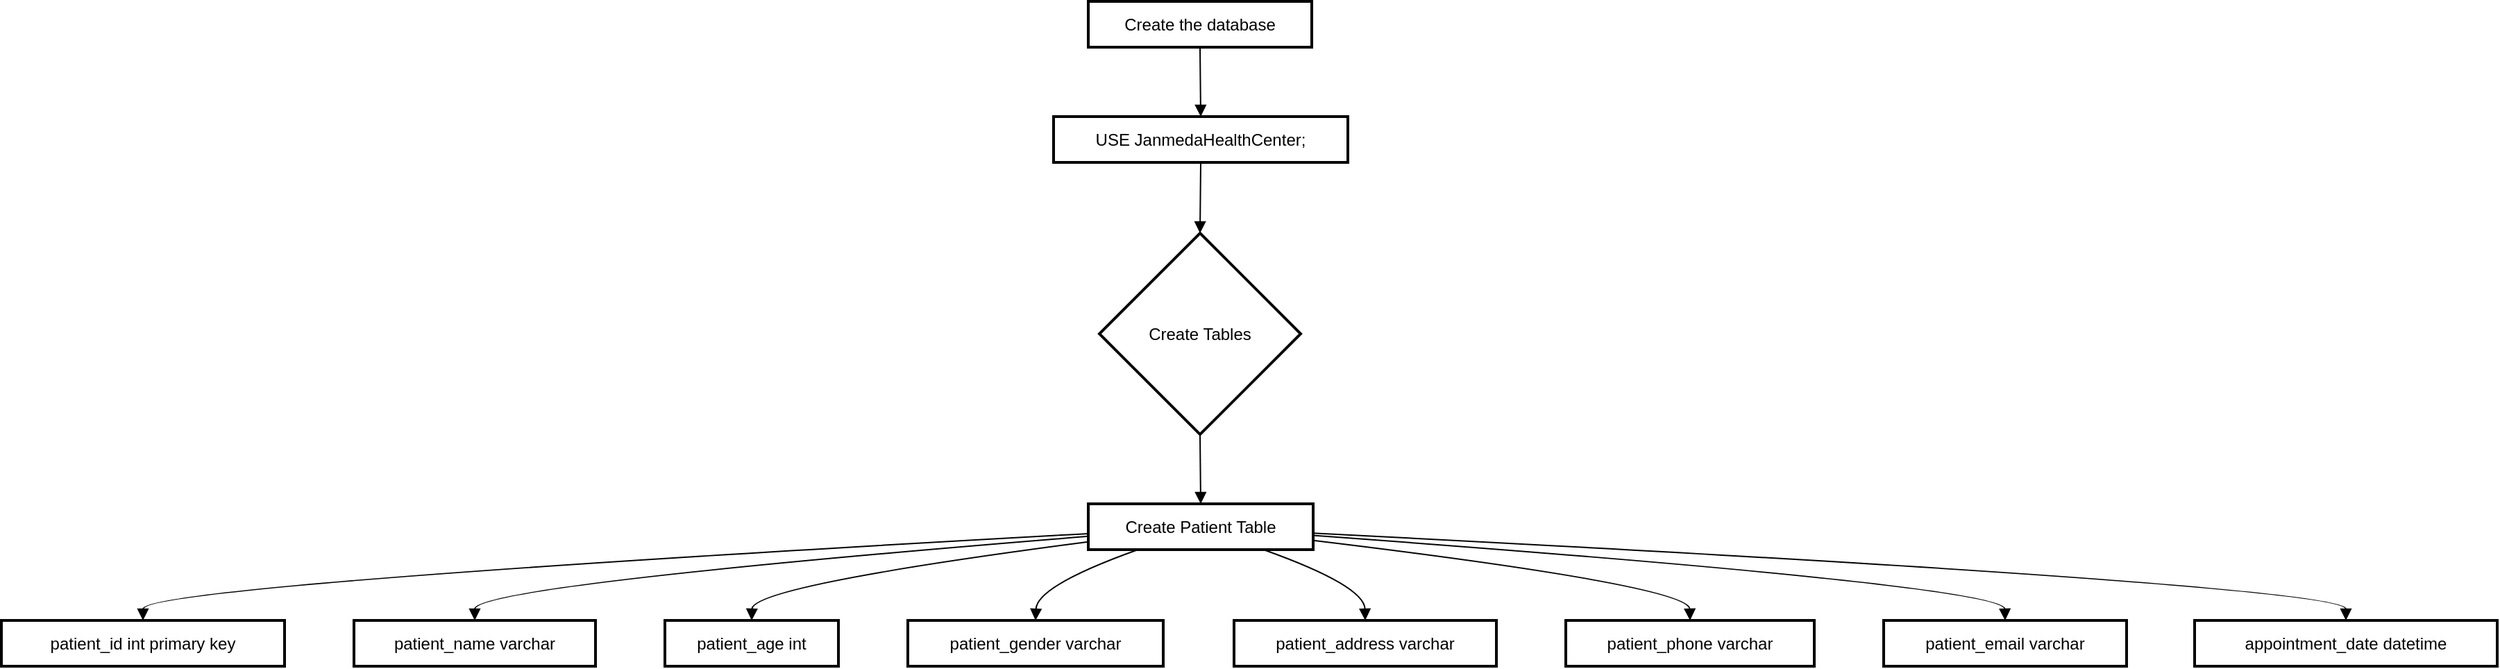 <mxfile version="24.5.4" type="github">
  <diagram name="Page-1" id="CnpEILuyVEGHN69ngk00">
    <mxGraphModel>
      <root>
        <mxCell id="0" />
        <mxCell id="1" parent="0" />
        <mxCell id="2" value="Create the database" style="whiteSpace=wrap;strokeWidth=2;" vertex="1" parent="1">
          <mxGeometry x="783" width="161" height="33" as="geometry" />
        </mxCell>
        <mxCell id="3" value="USE JanmedaHealthCenter;" style="whiteSpace=wrap;strokeWidth=2;" vertex="1" parent="1">
          <mxGeometry x="758" y="83" width="212" height="33" as="geometry" />
        </mxCell>
        <mxCell id="4" value="Create Tables" style="rhombus;strokeWidth=2;whiteSpace=wrap;" vertex="1" parent="1">
          <mxGeometry x="791" y="167" width="145" height="145" as="geometry" />
        </mxCell>
        <mxCell id="5" value="Create Patient Table" style="whiteSpace=wrap;strokeWidth=2;" vertex="1" parent="1">
          <mxGeometry x="783" y="362" width="162" height="33" as="geometry" />
        </mxCell>
        <mxCell id="6" value="patient_id int primary key" style="whiteSpace=wrap;strokeWidth=2;" vertex="1" parent="1">
          <mxGeometry y="446" width="204" height="33" as="geometry" />
        </mxCell>
        <mxCell id="7" value="patient_name varchar" style="whiteSpace=wrap;strokeWidth=2;" vertex="1" parent="1">
          <mxGeometry x="254" y="446" width="174" height="33" as="geometry" />
        </mxCell>
        <mxCell id="8" value="patient_age int" style="whiteSpace=wrap;strokeWidth=2;" vertex="1" parent="1">
          <mxGeometry x="478" y="446" width="125" height="33" as="geometry" />
        </mxCell>
        <mxCell id="9" value="patient_gender varchar" style="whiteSpace=wrap;strokeWidth=2;" vertex="1" parent="1">
          <mxGeometry x="653" y="446" width="184" height="33" as="geometry" />
        </mxCell>
        <mxCell id="10" value="patient_address varchar" style="whiteSpace=wrap;strokeWidth=2;" vertex="1" parent="1">
          <mxGeometry x="888" y="446" width="189" height="33" as="geometry" />
        </mxCell>
        <mxCell id="11" value="patient_phone varchar" style="whiteSpace=wrap;strokeWidth=2;" vertex="1" parent="1">
          <mxGeometry x="1127" y="446" width="179" height="33" as="geometry" />
        </mxCell>
        <mxCell id="12" value="patient_email varchar" style="whiteSpace=wrap;strokeWidth=2;" vertex="1" parent="1">
          <mxGeometry x="1356" y="446" width="175" height="33" as="geometry" />
        </mxCell>
        <mxCell id="13" value="appointment_date datetime" style="whiteSpace=wrap;strokeWidth=2;" vertex="1" parent="1">
          <mxGeometry x="1580" y="446" width="218" height="33" as="geometry" />
        </mxCell>
        <mxCell id="14" value="" style="curved=1;startArrow=none;endArrow=block;exitX=0.5;exitY=1.01;entryX=0.5;entryY=0.01;" edge="1" parent="1" source="2" target="3">
          <mxGeometry relative="1" as="geometry">
            <Array as="points" />
          </mxGeometry>
        </mxCell>
        <mxCell id="15" value="" style="curved=1;startArrow=none;endArrow=block;exitX=0.5;exitY=1.02;entryX=0.5;entryY=0;" edge="1" parent="1" source="3" target="4">
          <mxGeometry relative="1" as="geometry">
            <Array as="points" />
          </mxGeometry>
        </mxCell>
        <mxCell id="16" value="" style="curved=1;startArrow=none;endArrow=block;exitX=0.5;exitY=1;entryX=0.5;entryY=0.01;" edge="1" parent="1" source="4" target="5">
          <mxGeometry relative="1" as="geometry">
            <Array as="points" />
          </mxGeometry>
        </mxCell>
        <mxCell id="17" value="" style="curved=1;startArrow=none;endArrow=block;exitX=0;exitY=0.65;entryX=0.5;entryY=-0.01;" edge="1" parent="1" source="5" target="6">
          <mxGeometry relative="1" as="geometry">
            <Array as="points">
              <mxPoint x="102" y="421" />
            </Array>
          </mxGeometry>
        </mxCell>
        <mxCell id="18" value="" style="curved=1;startArrow=none;endArrow=block;exitX=0;exitY=0.71;entryX=0.5;entryY=-0.01;" edge="1" parent="1" source="5" target="7">
          <mxGeometry relative="1" as="geometry">
            <Array as="points">
              <mxPoint x="341" y="421" />
            </Array>
          </mxGeometry>
        </mxCell>
        <mxCell id="19" value="" style="curved=1;startArrow=none;endArrow=block;exitX=0;exitY=0.83;entryX=0.5;entryY=-0.01;" edge="1" parent="1" source="5" target="8">
          <mxGeometry relative="1" as="geometry">
            <Array as="points">
              <mxPoint x="541" y="421" />
            </Array>
          </mxGeometry>
        </mxCell>
        <mxCell id="20" value="" style="curved=1;startArrow=none;endArrow=block;exitX=0.21;exitY=1.02;entryX=0.5;entryY=-0.01;" edge="1" parent="1" source="5" target="9">
          <mxGeometry relative="1" as="geometry">
            <Array as="points">
              <mxPoint x="746" y="421" />
            </Array>
          </mxGeometry>
        </mxCell>
        <mxCell id="21" value="" style="curved=1;startArrow=none;endArrow=block;exitX=0.79;exitY=1.02;entryX=0.5;entryY=-0.01;" edge="1" parent="1" source="5" target="10">
          <mxGeometry relative="1" as="geometry">
            <Array as="points">
              <mxPoint x="982" y="421" />
            </Array>
          </mxGeometry>
        </mxCell>
        <mxCell id="22" value="" style="curved=1;startArrow=none;endArrow=block;exitX=1;exitY=0.8;entryX=0.5;entryY=-0.01;" edge="1" parent="1" source="5" target="11">
          <mxGeometry relative="1" as="geometry">
            <Array as="points">
              <mxPoint x="1216" y="421" />
            </Array>
          </mxGeometry>
        </mxCell>
        <mxCell id="23" value="" style="curved=1;startArrow=none;endArrow=block;exitX=1;exitY=0.69;entryX=0.5;entryY=-0.01;" edge="1" parent="1" source="5" target="12">
          <mxGeometry relative="1" as="geometry">
            <Array as="points">
              <mxPoint x="1443" y="421" />
            </Array>
          </mxGeometry>
        </mxCell>
        <mxCell id="24" value="" style="curved=1;startArrow=none;endArrow=block;exitX=1;exitY=0.64;entryX=0.5;entryY=-0.01;" edge="1" parent="1" source="5" target="13">
          <mxGeometry relative="1" as="geometry">
            <Array as="points">
              <mxPoint x="1689" y="421" />
            </Array>
          </mxGeometry>
        </mxCell>
      </root>
    </mxGraphModel>
  </diagram>
</mxfile>
